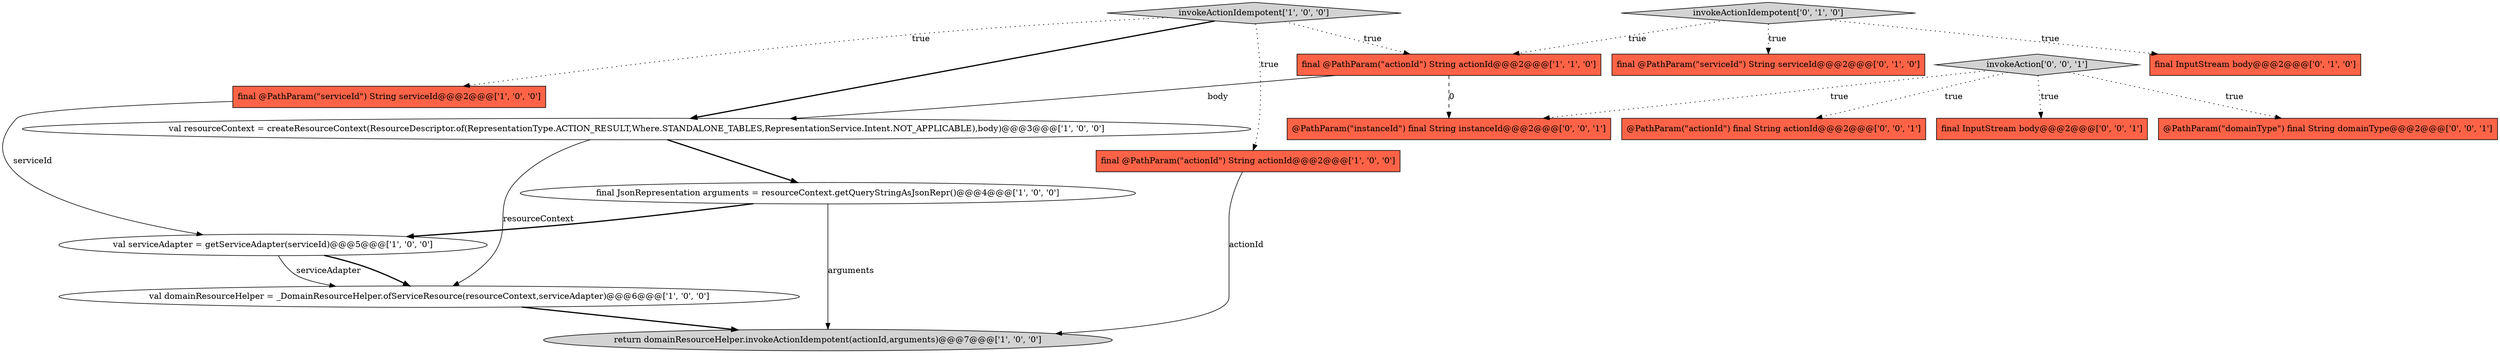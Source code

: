digraph {
8 [style = filled, label = "final @PathParam(\"actionId\") String actionId@@@2@@@['1', '1', '0']", fillcolor = tomato, shape = box image = "AAA0AAABBB1BBB"];
4 [style = filled, label = "val domainResourceHelper = _DomainResourceHelper.ofServiceResource(resourceContext,serviceAdapter)@@@6@@@['1', '0', '0']", fillcolor = white, shape = ellipse image = "AAA0AAABBB1BBB"];
14 [style = filled, label = "final InputStream body@@@2@@@['0', '0', '1']", fillcolor = tomato, shape = box image = "AAA0AAABBB3BBB"];
2 [style = filled, label = "val serviceAdapter = getServiceAdapter(serviceId)@@@5@@@['1', '0', '0']", fillcolor = white, shape = ellipse image = "AAA0AAABBB1BBB"];
12 [style = filled, label = "invokeAction['0', '0', '1']", fillcolor = lightgray, shape = diamond image = "AAA0AAABBB3BBB"];
0 [style = filled, label = "final JsonRepresentation arguments = resourceContext.getQueryStringAsJsonRepr()@@@4@@@['1', '0', '0']", fillcolor = white, shape = ellipse image = "AAA0AAABBB1BBB"];
10 [style = filled, label = "final @PathParam(\"serviceId\") String serviceId@@@2@@@['0', '1', '0']", fillcolor = tomato, shape = box image = "AAA0AAABBB2BBB"];
5 [style = filled, label = "val resourceContext = createResourceContext(ResourceDescriptor.of(RepresentationType.ACTION_RESULT,Where.STANDALONE_TABLES,RepresentationService.Intent.NOT_APPLICABLE),body)@@@3@@@['1', '0', '0']", fillcolor = white, shape = ellipse image = "AAA0AAABBB1BBB"];
13 [style = filled, label = "@PathParam(\"domainType\") final String domainType@@@2@@@['0', '0', '1']", fillcolor = tomato, shape = box image = "AAA0AAABBB3BBB"];
3 [style = filled, label = "return domainResourceHelper.invokeActionIdempotent(actionId,arguments)@@@7@@@['1', '0', '0']", fillcolor = lightgray, shape = ellipse image = "AAA0AAABBB1BBB"];
11 [style = filled, label = "invokeActionIdempotent['0', '1', '0']", fillcolor = lightgray, shape = diamond image = "AAA0AAABBB2BBB"];
9 [style = filled, label = "final InputStream body@@@2@@@['0', '1', '0']", fillcolor = tomato, shape = box image = "AAA0AAABBB2BBB"];
15 [style = filled, label = "@PathParam(\"actionId\") final String actionId@@@2@@@['0', '0', '1']", fillcolor = tomato, shape = box image = "AAA0AAABBB3BBB"];
6 [style = filled, label = "final @PathParam(\"actionId\") String actionId@@@2@@@['1', '0', '0']", fillcolor = tomato, shape = box image = "AAA0AAABBB1BBB"];
1 [style = filled, label = "invokeActionIdempotent['1', '0', '0']", fillcolor = lightgray, shape = diamond image = "AAA0AAABBB1BBB"];
7 [style = filled, label = "final @PathParam(\"serviceId\") String serviceId@@@2@@@['1', '0', '0']", fillcolor = tomato, shape = box image = "AAA0AAABBB1BBB"];
16 [style = filled, label = "@PathParam(\"instanceId\") final String instanceId@@@2@@@['0', '0', '1']", fillcolor = tomato, shape = box image = "AAA0AAABBB3BBB"];
11->9 [style = dotted, label="true"];
8->16 [style = dashed, label="0"];
1->8 [style = dotted, label="true"];
2->4 [style = bold, label=""];
11->10 [style = dotted, label="true"];
12->16 [style = dotted, label="true"];
1->7 [style = dotted, label="true"];
12->13 [style = dotted, label="true"];
12->15 [style = dotted, label="true"];
1->6 [style = dotted, label="true"];
0->3 [style = solid, label="arguments"];
11->8 [style = dotted, label="true"];
5->0 [style = bold, label=""];
8->5 [style = solid, label="body"];
7->2 [style = solid, label="serviceId"];
12->14 [style = dotted, label="true"];
6->3 [style = solid, label="actionId"];
0->2 [style = bold, label=""];
4->3 [style = bold, label=""];
5->4 [style = solid, label="resourceContext"];
2->4 [style = solid, label="serviceAdapter"];
1->5 [style = bold, label=""];
}
